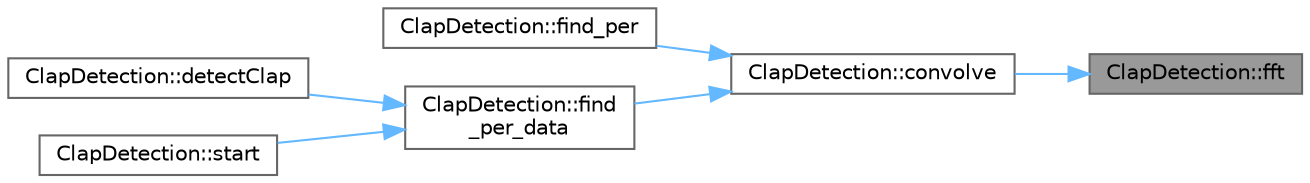 digraph "ClapDetection::fft"
{
 // LATEX_PDF_SIZE
  bgcolor="transparent";
  edge [fontname=Helvetica,fontsize=10,labelfontname=Helvetica,labelfontsize=10];
  node [fontname=Helvetica,fontsize=10,shape=box,height=0.2,width=0.4];
  rankdir="RL";
  Node1 [label="ClapDetection::fft",height=0.2,width=0.4,color="gray40", fillcolor="grey60", style="filled", fontcolor="black",tooltip=" "];
  Node1 -> Node2 [dir="back",color="steelblue1",style="solid"];
  Node2 [label="ClapDetection::convolve",height=0.2,width=0.4,color="grey40", fillcolor="white", style="filled",URL="$class_clap_detection.html#a71206899c9fbc9e7687d3305beeb15cc",tooltip=" "];
  Node2 -> Node3 [dir="back",color="steelblue1",style="solid"];
  Node3 [label="ClapDetection::find_per",height=0.2,width=0.4,color="grey40", fillcolor="white", style="filled",URL="$class_clap_detection.html#a909b33bb375c84ab4b348eb9da0a1cf4",tooltip=" "];
  Node2 -> Node4 [dir="back",color="steelblue1",style="solid"];
  Node4 [label="ClapDetection::find\l_per_data",height=0.2,width=0.4,color="grey40", fillcolor="white", style="filled",URL="$class_clap_detection.html#aa9f00a28382879aaba458015d3e6acce",tooltip=" "];
  Node4 -> Node5 [dir="back",color="steelblue1",style="solid"];
  Node5 [label="ClapDetection::detectClap",height=0.2,width=0.4,color="grey40", fillcolor="white", style="filled",URL="$class_clap_detection.html#a94762cfcae59ebbdea790fef53c9bc15",tooltip=" "];
  Node4 -> Node6 [dir="back",color="steelblue1",style="solid"];
  Node6 [label="ClapDetection::start",height=0.2,width=0.4,color="grey40", fillcolor="white", style="filled",URL="$class_clap_detection.html#a800366c00fe876aa905a59a072436957",tooltip=" "];
}
